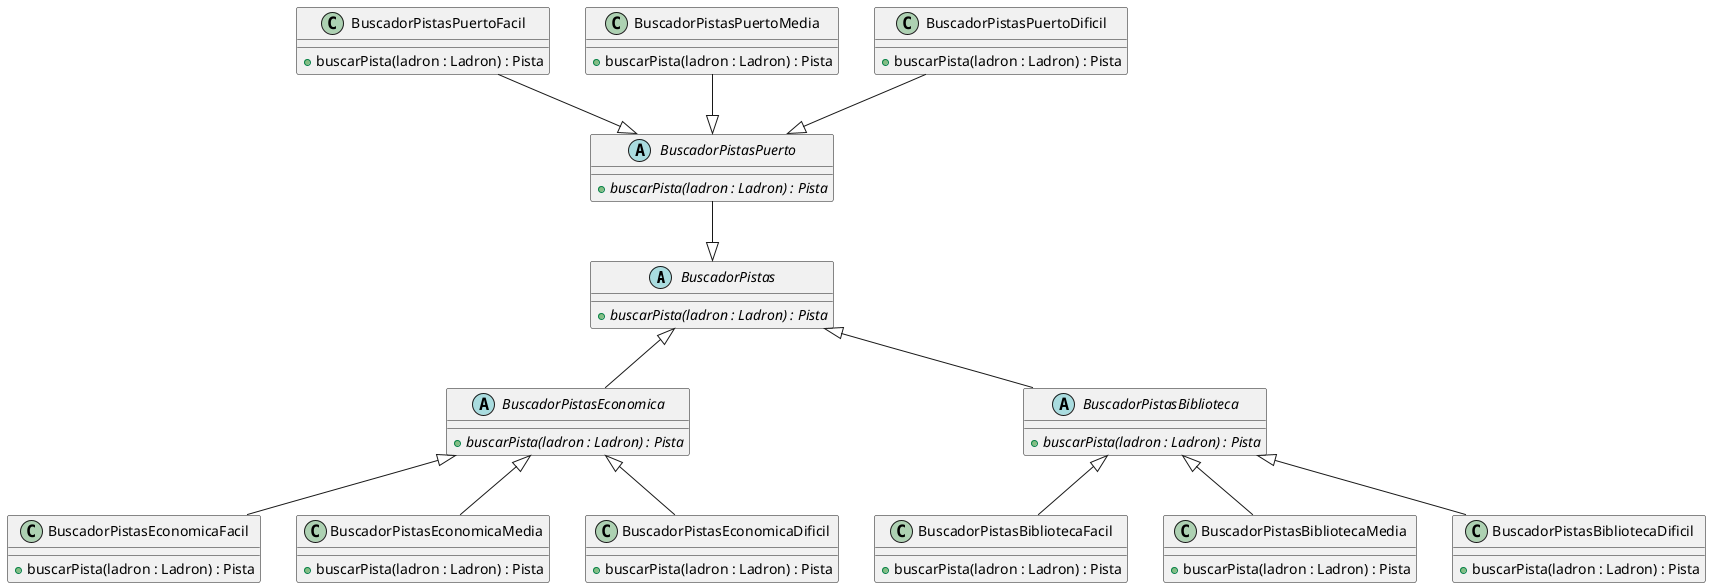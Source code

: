 @startuml

abstract BuscadorPistas{
    + {abstract} buscarPista(ladron : Ladron) : Pista
}

abstract BuscadorPistasEconomica{
    + {abstract} buscarPista(ladron : Ladron) : Pista
}

class BuscadorPistasEconomicaFacil{
    + buscarPista(ladron : Ladron) : Pista
}

class BuscadorPistasEconomicaMedia{
    + buscarPista(ladron : Ladron) : Pista
}

class BuscadorPistasEconomicaDificil{
    + buscarPista(ladron : Ladron) : Pista
}

BuscadorPistas <|-- BuscadorPistasEconomica
BuscadorPistasEconomica <|-- BuscadorPistasEconomicaFacil
BuscadorPistasEconomica <|-- BuscadorPistasEconomicaMedia
BuscadorPistasEconomica <|-- BuscadorPistasEconomicaDificil

abstract BuscadorPistasBiblioteca{
    + {abstract} buscarPista(ladron : Ladron) : Pista
}

class BuscadorPistasBibliotecaFacil{
    + buscarPista(ladron : Ladron) : Pista
}

class BuscadorPistasBibliotecaMedia{
    + buscarPista(ladron : Ladron) : Pista
}

class BuscadorPistasBibliotecaDificil{
    + buscarPista(ladron : Ladron) : Pista
}

BuscadorPistas <|-- BuscadorPistasBiblioteca
BuscadorPistasBiblioteca <|-- BuscadorPistasBibliotecaFacil
BuscadorPistasBiblioteca <|-- BuscadorPistasBibliotecaMedia
BuscadorPistasBiblioteca <|-- BuscadorPistasBibliotecaDificil

abstract BuscadorPistasPuerto{
    + {abstract} buscarPista(ladron : Ladron) : Pista
}

class BuscadorPistasPuertoFacil{
    + buscarPista(ladron : Ladron) : Pista
}

class BuscadorPistasPuertoMedia{
    + buscarPista(ladron : Ladron) : Pista
}

class BuscadorPistasPuertoDificil{
    + buscarPista(ladron : Ladron) : Pista
}

BuscadorPistasPuerto --|> BuscadorPistas
BuscadorPistasPuertoFacil --|> BuscadorPistasPuerto
BuscadorPistasPuertoMedia --|> BuscadorPistasPuerto
BuscadorPistasPuertoDificil --|> BuscadorPistasPuerto


@enduml